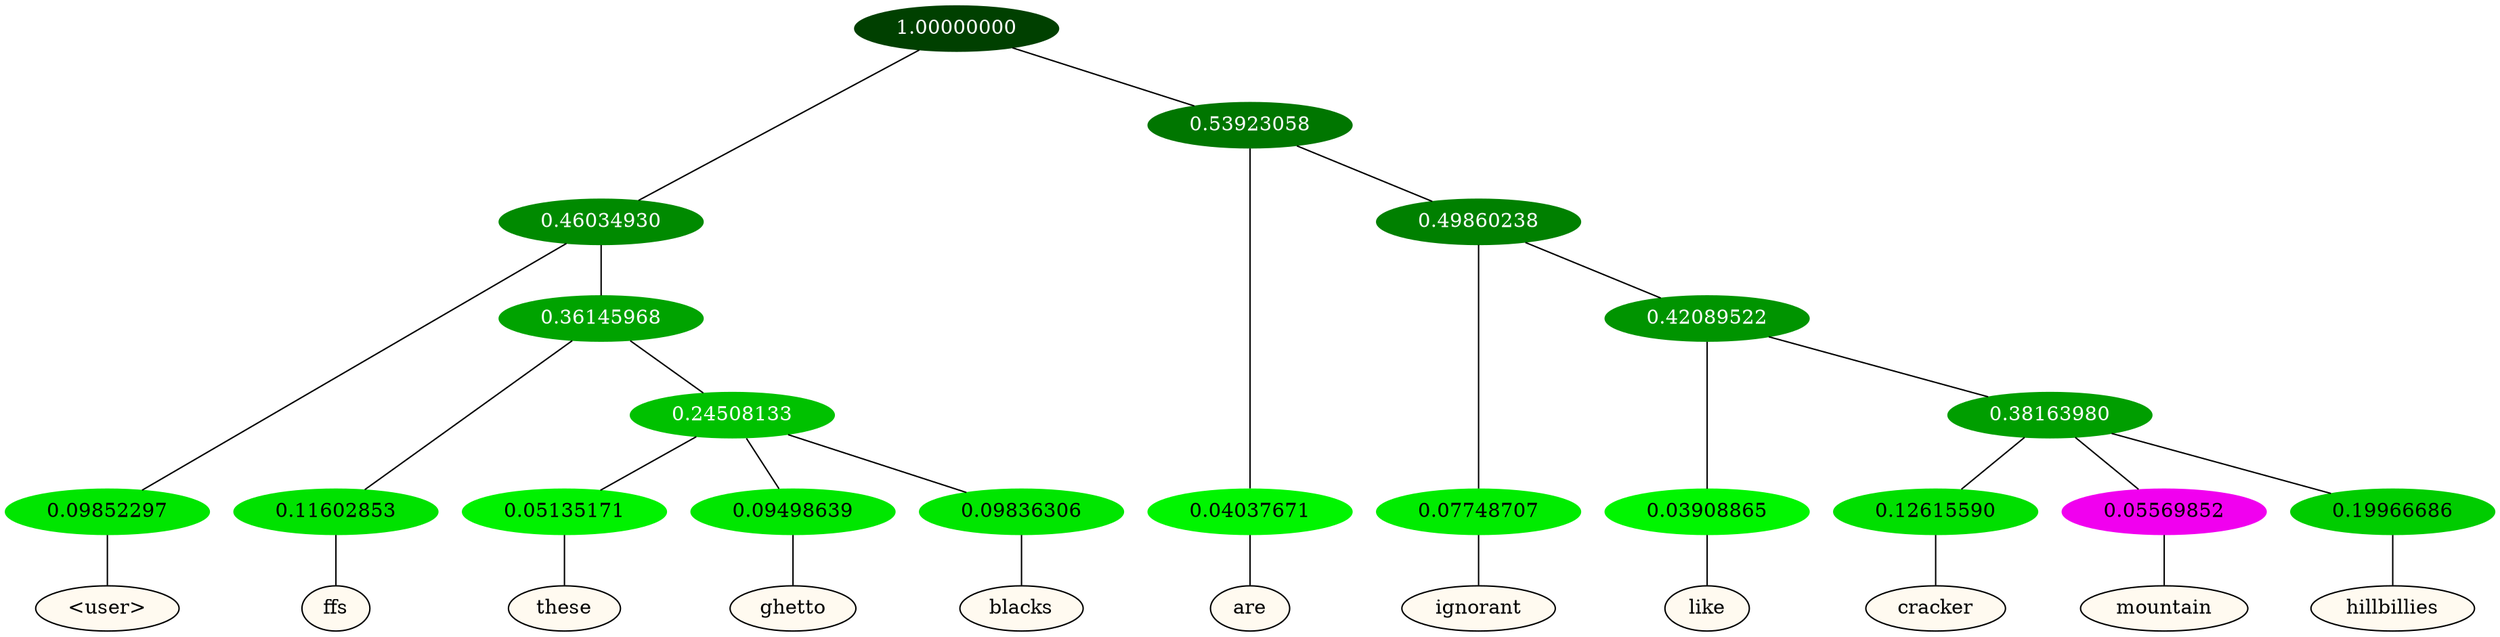 graph {
	node [format=png height=0.15 nodesep=0.001 ordering=out overlap=prism overlap_scaling=0.01 ranksep=0.001 ratio=0.2 style=filled width=0.15]
	{
		rank=same
		a_w_3 [label="\<user\>" color=black fillcolor=floralwhite style="filled,solid"]
		a_w_7 [label=ffs color=black fillcolor=floralwhite style="filled,solid"]
		a_w_11 [label=these color=black fillcolor=floralwhite style="filled,solid"]
		a_w_12 [label=ghetto color=black fillcolor=floralwhite style="filled,solid"]
		a_w_13 [label=blacks color=black fillcolor=floralwhite style="filled,solid"]
		a_w_5 [label=are color=black fillcolor=floralwhite style="filled,solid"]
		a_w_9 [label=ignorant color=black fillcolor=floralwhite style="filled,solid"]
		a_w_14 [label=like color=black fillcolor=floralwhite style="filled,solid"]
		a_w_16 [label=cracker color=black fillcolor=floralwhite style="filled,solid"]
		a_w_17 [label=mountain color=black fillcolor=floralwhite style="filled,solid"]
		a_w_18 [label=hillbillies color=black fillcolor=floralwhite style="filled,solid"]
	}
	a_n_3 -- a_w_3
	a_n_7 -- a_w_7
	a_n_11 -- a_w_11
	a_n_12 -- a_w_12
	a_n_13 -- a_w_13
	a_n_5 -- a_w_5
	a_n_9 -- a_w_9
	a_n_14 -- a_w_14
	a_n_16 -- a_w_16
	a_n_17 -- a_w_17
	a_n_18 -- a_w_18
	{
		rank=same
		a_n_3 [label=0.09852297 color="0.334 1.000 0.901" fontcolor=black]
		a_n_7 [label=0.11602853 color="0.334 1.000 0.884" fontcolor=black]
		a_n_11 [label=0.05135171 color="0.334 1.000 0.949" fontcolor=black]
		a_n_12 [label=0.09498639 color="0.334 1.000 0.905" fontcolor=black]
		a_n_13 [label=0.09836306 color="0.334 1.000 0.902" fontcolor=black]
		a_n_5 [label=0.04037671 color="0.334 1.000 0.960" fontcolor=black]
		a_n_9 [label=0.07748707 color="0.334 1.000 0.923" fontcolor=black]
		a_n_14 [label=0.03908865 color="0.334 1.000 0.961" fontcolor=black]
		a_n_16 [label=0.12615590 color="0.334 1.000 0.874" fontcolor=black]
		a_n_17 [label=0.05569852 color="0.835 1.000 0.944" fontcolor=black]
		a_n_18 [label=0.19966686 color="0.334 1.000 0.800" fontcolor=black]
	}
	a_n_0 [label=1.00000000 color="0.334 1.000 0.250" fontcolor=grey99]
	a_n_1 [label=0.46034930 color="0.334 1.000 0.540" fontcolor=grey99]
	a_n_0 -- a_n_1
	a_n_2 [label=0.53923058 color="0.334 1.000 0.461" fontcolor=grey99]
	a_n_0 -- a_n_2
	a_n_1 -- a_n_3
	a_n_4 [label=0.36145968 color="0.334 1.000 0.639" fontcolor=grey99]
	a_n_1 -- a_n_4
	a_n_2 -- a_n_5
	a_n_6 [label=0.49860238 color="0.334 1.000 0.501" fontcolor=grey99]
	a_n_2 -- a_n_6
	a_n_4 -- a_n_7
	a_n_8 [label=0.24508133 color="0.334 1.000 0.755" fontcolor=grey99]
	a_n_4 -- a_n_8
	a_n_6 -- a_n_9
	a_n_10 [label=0.42089522 color="0.334 1.000 0.579" fontcolor=grey99]
	a_n_6 -- a_n_10
	a_n_8 -- a_n_11
	a_n_8 -- a_n_12
	a_n_8 -- a_n_13
	a_n_10 -- a_n_14
	a_n_15 [label=0.38163980 color="0.334 1.000 0.618" fontcolor=grey99]
	a_n_10 -- a_n_15
	a_n_15 -- a_n_16
	a_n_15 -- a_n_17
	a_n_15 -- a_n_18
}
